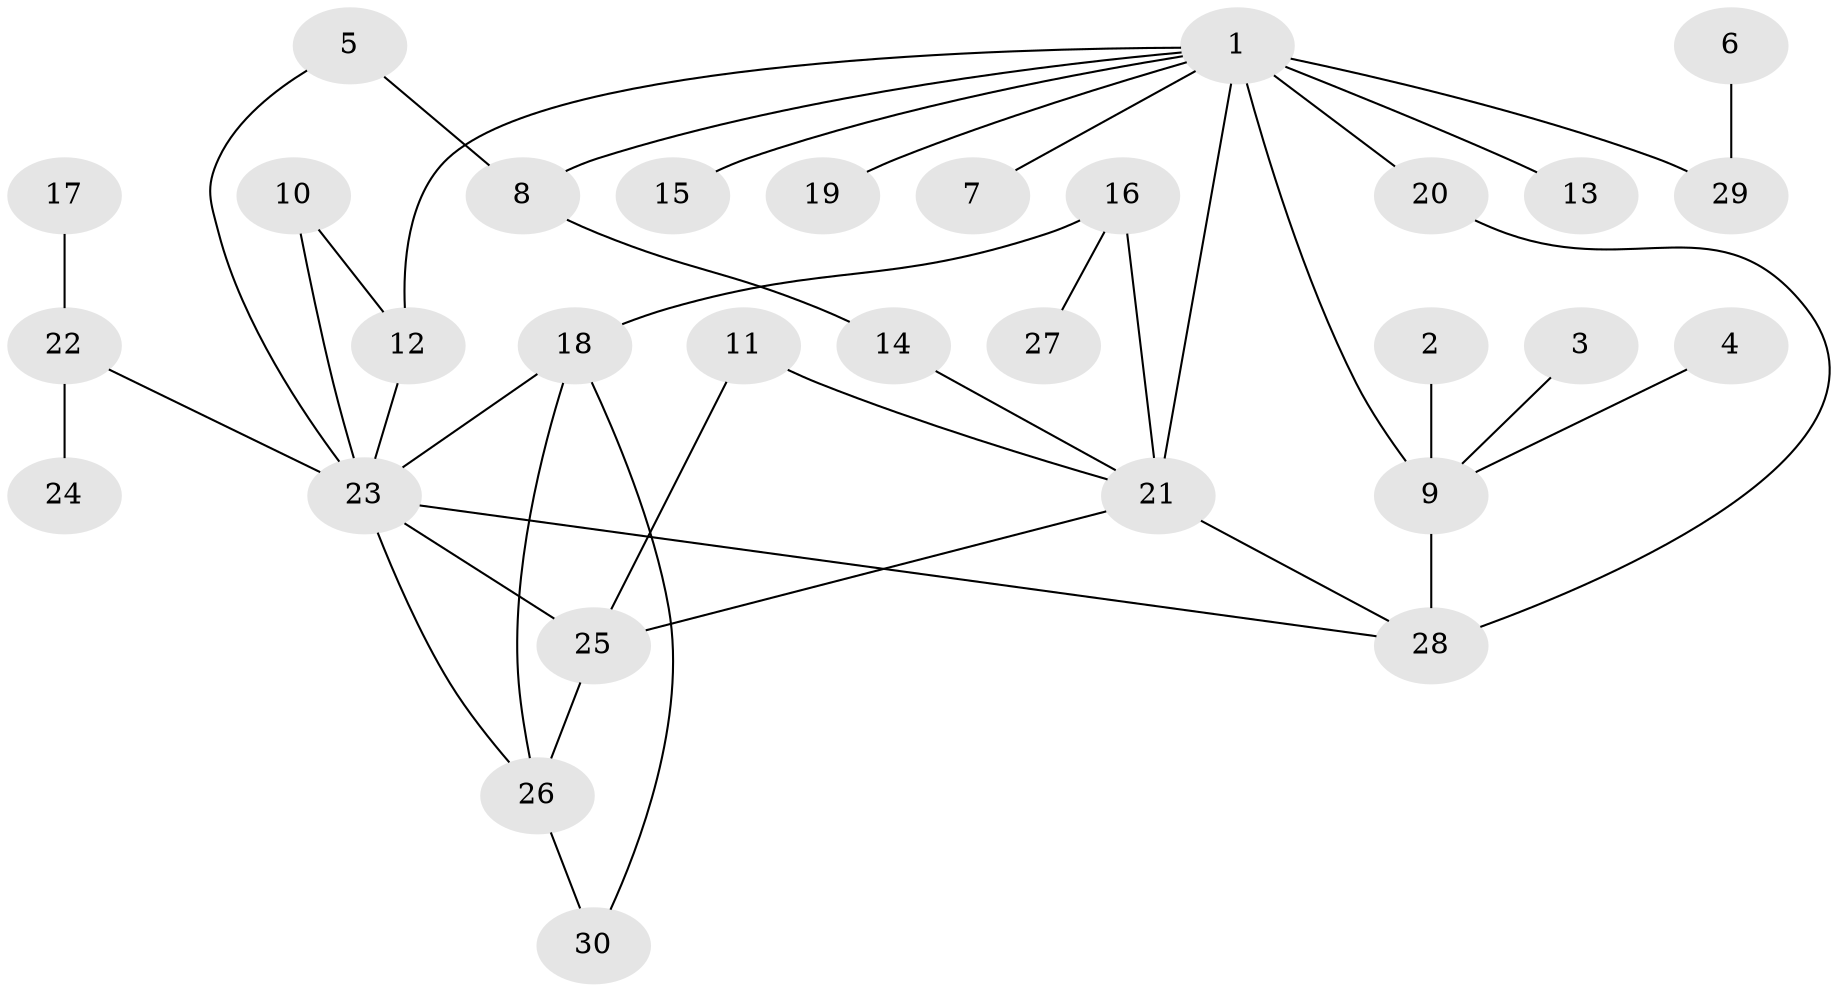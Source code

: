 // original degree distribution, {6: 0.03389830508474576, 8: 0.01694915254237288, 5: 0.05084745762711865, 3: 0.2542372881355932, 1: 0.2711864406779661, 4: 0.0847457627118644, 2: 0.288135593220339}
// Generated by graph-tools (version 1.1) at 2025/25/03/09/25 03:25:35]
// undirected, 30 vertices, 41 edges
graph export_dot {
graph [start="1"]
  node [color=gray90,style=filled];
  1;
  2;
  3;
  4;
  5;
  6;
  7;
  8;
  9;
  10;
  11;
  12;
  13;
  14;
  15;
  16;
  17;
  18;
  19;
  20;
  21;
  22;
  23;
  24;
  25;
  26;
  27;
  28;
  29;
  30;
  1 -- 7 [weight=1.0];
  1 -- 8 [weight=1.0];
  1 -- 9 [weight=1.0];
  1 -- 12 [weight=1.0];
  1 -- 13 [weight=1.0];
  1 -- 15 [weight=1.0];
  1 -- 19 [weight=1.0];
  1 -- 20 [weight=2.0];
  1 -- 21 [weight=3.0];
  1 -- 29 [weight=1.0];
  2 -- 9 [weight=1.0];
  3 -- 9 [weight=1.0];
  4 -- 9 [weight=1.0];
  5 -- 8 [weight=1.0];
  5 -- 23 [weight=1.0];
  6 -- 29 [weight=1.0];
  8 -- 14 [weight=1.0];
  9 -- 28 [weight=2.0];
  10 -- 12 [weight=1.0];
  10 -- 23 [weight=1.0];
  11 -- 21 [weight=2.0];
  11 -- 25 [weight=1.0];
  12 -- 23 [weight=1.0];
  14 -- 21 [weight=1.0];
  16 -- 18 [weight=1.0];
  16 -- 21 [weight=1.0];
  16 -- 27 [weight=1.0];
  17 -- 22 [weight=1.0];
  18 -- 23 [weight=1.0];
  18 -- 26 [weight=1.0];
  18 -- 30 [weight=1.0];
  20 -- 28 [weight=1.0];
  21 -- 25 [weight=1.0];
  21 -- 28 [weight=1.0];
  22 -- 23 [weight=1.0];
  22 -- 24 [weight=1.0];
  23 -- 25 [weight=1.0];
  23 -- 26 [weight=1.0];
  23 -- 28 [weight=1.0];
  25 -- 26 [weight=1.0];
  26 -- 30 [weight=1.0];
}
